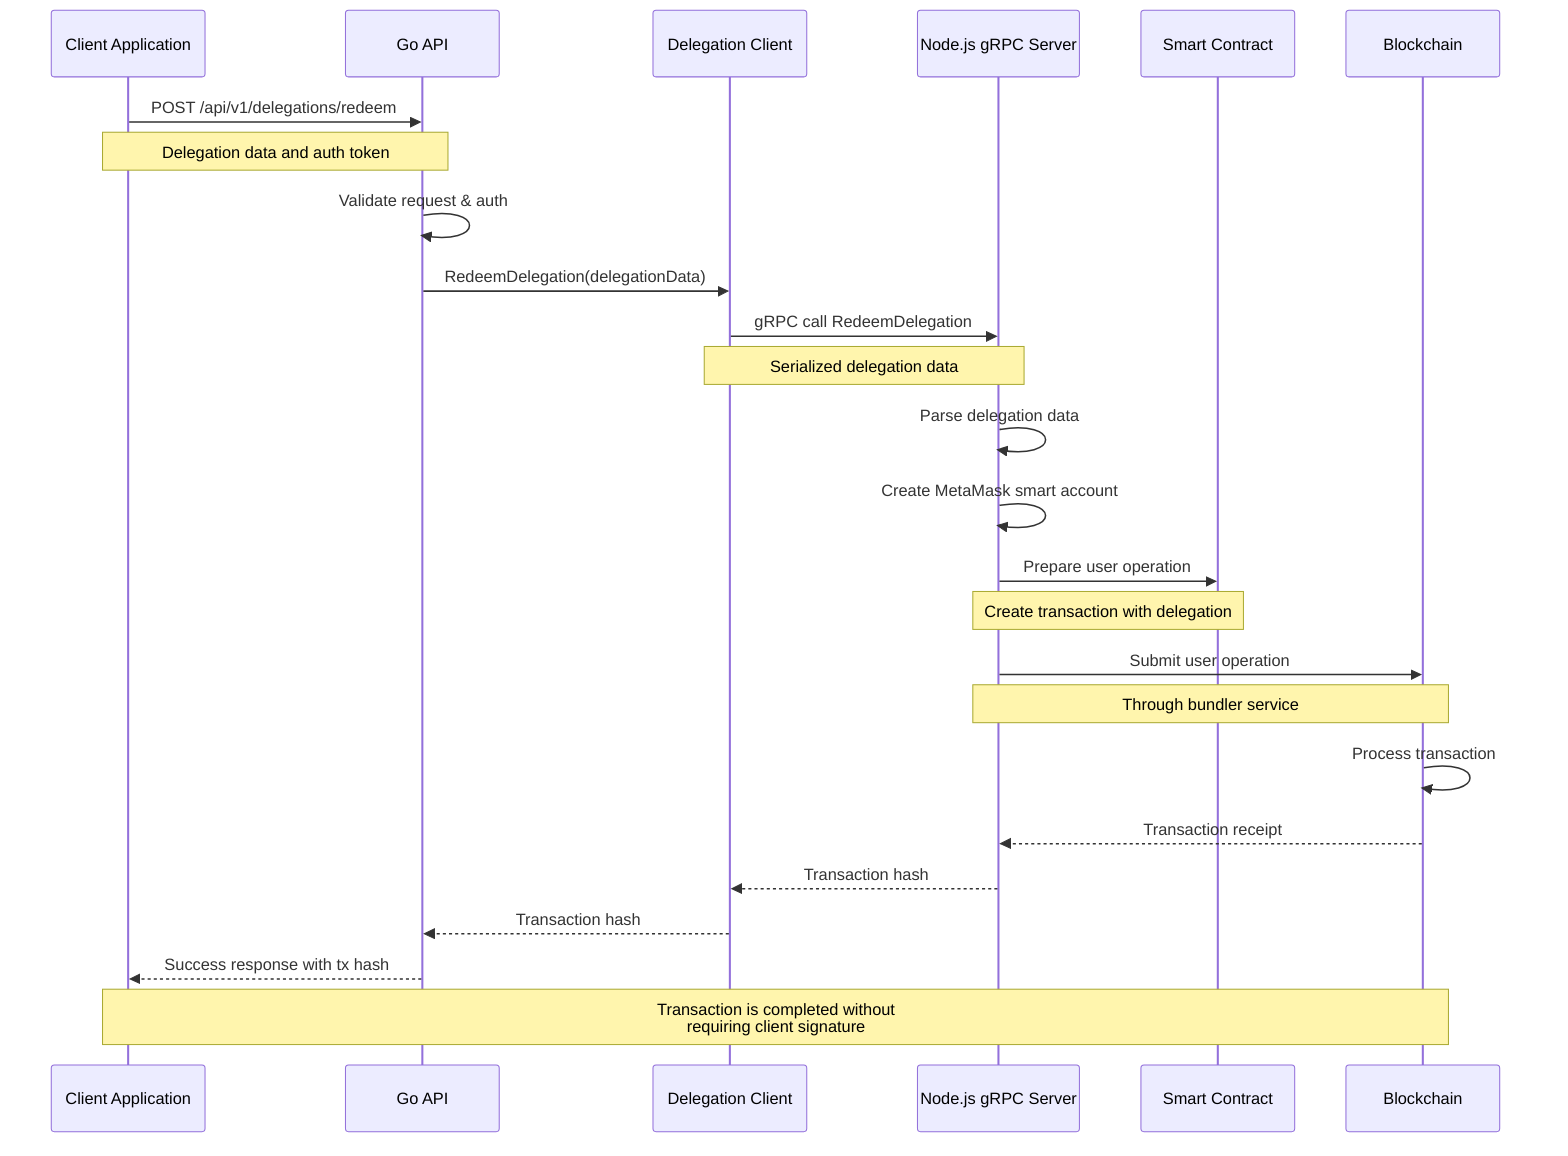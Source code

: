 sequenceDiagram
    participant Client as Client Application
    participant GoAPI as Go API
    participant DC as Delegation Client
    participant NodeJS as Node.js gRPC Server
    participant SC as Smart Contract
    participant BC as Blockchain
    
    Client->>GoAPI: POST /api/v1/delegations/redeem
    Note over Client,GoAPI: Delegation data and auth token
    
    GoAPI->>GoAPI: Validate request & auth
    GoAPI->>DC: RedeemDelegation(delegationData)
    
    DC->>NodeJS: gRPC call RedeemDelegation
    Note over DC,NodeJS: Serialized delegation data
    
    NodeJS->>NodeJS: Parse delegation data
    NodeJS->>NodeJS: Create MetaMask smart account
    
    NodeJS->>SC: Prepare user operation
    Note over NodeJS,SC: Create transaction with delegation
    
    NodeJS->>BC: Submit user operation
    Note over NodeJS,BC: Through bundler service
    
    BC->>BC: Process transaction
    BC-->>NodeJS: Transaction receipt
    
    NodeJS-->>DC: Transaction hash
    DC-->>GoAPI: Transaction hash
    GoAPI-->>Client: Success response with tx hash
    
    Note over Client,BC: Transaction is completed without<br>requiring client signature